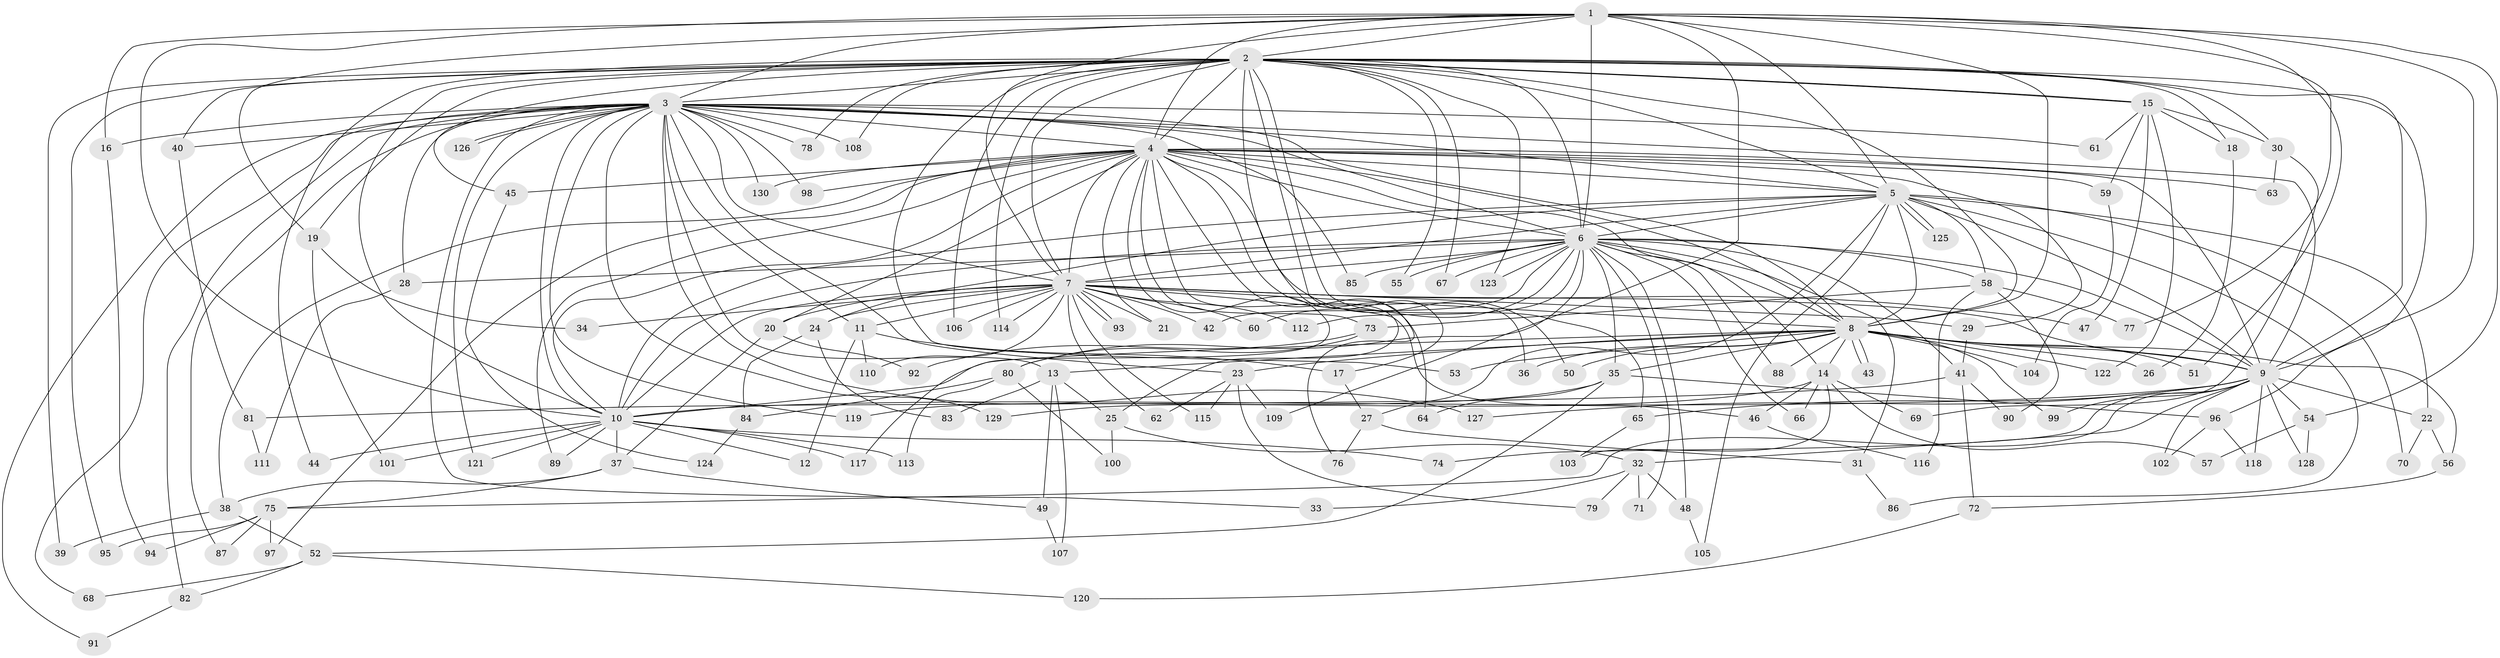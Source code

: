 // coarse degree distribution, {33: 0.01, 30: 0.01, 24: 0.01, 15: 0.01, 25: 0.02, 23: 0.01, 19: 0.01, 16: 0.01, 4: 0.06, 2: 0.59, 6: 0.04, 8: 0.02, 7: 0.02, 3: 0.12, 5: 0.05, 9: 0.01}
// Generated by graph-tools (version 1.1) at 2025/23/03/03/25 07:23:41]
// undirected, 130 vertices, 285 edges
graph export_dot {
graph [start="1"]
  node [color=gray90,style=filled];
  1;
  2;
  3;
  4;
  5;
  6;
  7;
  8;
  9;
  10;
  11;
  12;
  13;
  14;
  15;
  16;
  17;
  18;
  19;
  20;
  21;
  22;
  23;
  24;
  25;
  26;
  27;
  28;
  29;
  30;
  31;
  32;
  33;
  34;
  35;
  36;
  37;
  38;
  39;
  40;
  41;
  42;
  43;
  44;
  45;
  46;
  47;
  48;
  49;
  50;
  51;
  52;
  53;
  54;
  55;
  56;
  57;
  58;
  59;
  60;
  61;
  62;
  63;
  64;
  65;
  66;
  67;
  68;
  69;
  70;
  71;
  72;
  73;
  74;
  75;
  76;
  77;
  78;
  79;
  80;
  81;
  82;
  83;
  84;
  85;
  86;
  87;
  88;
  89;
  90;
  91;
  92;
  93;
  94;
  95;
  96;
  97;
  98;
  99;
  100;
  101;
  102;
  103;
  104;
  105;
  106;
  107;
  108;
  109;
  110;
  111;
  112;
  113;
  114;
  115;
  116;
  117;
  118;
  119;
  120;
  121;
  122;
  123;
  124;
  125;
  126;
  127;
  128;
  129;
  130;
  1 -- 2;
  1 -- 3;
  1 -- 4;
  1 -- 5;
  1 -- 6;
  1 -- 7;
  1 -- 8;
  1 -- 9;
  1 -- 10;
  1 -- 16;
  1 -- 19;
  1 -- 51;
  1 -- 54;
  1 -- 77;
  1 -- 109;
  2 -- 3;
  2 -- 4;
  2 -- 5;
  2 -- 6;
  2 -- 7;
  2 -- 8;
  2 -- 9;
  2 -- 10;
  2 -- 15;
  2 -- 15;
  2 -- 17;
  2 -- 18;
  2 -- 19;
  2 -- 30;
  2 -- 39;
  2 -- 40;
  2 -- 44;
  2 -- 45;
  2 -- 53;
  2 -- 55;
  2 -- 65;
  2 -- 67;
  2 -- 76;
  2 -- 78;
  2 -- 95;
  2 -- 96;
  2 -- 106;
  2 -- 108;
  2 -- 114;
  2 -- 123;
  3 -- 4;
  3 -- 5;
  3 -- 6;
  3 -- 7;
  3 -- 8;
  3 -- 9;
  3 -- 10;
  3 -- 11;
  3 -- 13;
  3 -- 16;
  3 -- 23;
  3 -- 28;
  3 -- 33;
  3 -- 40;
  3 -- 61;
  3 -- 68;
  3 -- 78;
  3 -- 82;
  3 -- 85;
  3 -- 87;
  3 -- 91;
  3 -- 98;
  3 -- 108;
  3 -- 119;
  3 -- 121;
  3 -- 126;
  3 -- 126;
  3 -- 127;
  3 -- 129;
  3 -- 130;
  4 -- 5;
  4 -- 6;
  4 -- 7;
  4 -- 8;
  4 -- 9;
  4 -- 10;
  4 -- 14;
  4 -- 20;
  4 -- 21;
  4 -- 25;
  4 -- 29;
  4 -- 36;
  4 -- 38;
  4 -- 45;
  4 -- 50;
  4 -- 59;
  4 -- 63;
  4 -- 64;
  4 -- 73;
  4 -- 89;
  4 -- 97;
  4 -- 98;
  4 -- 117;
  4 -- 130;
  5 -- 6;
  5 -- 7;
  5 -- 8;
  5 -- 9;
  5 -- 10;
  5 -- 22;
  5 -- 24;
  5 -- 27;
  5 -- 58;
  5 -- 70;
  5 -- 86;
  5 -- 105;
  5 -- 125;
  5 -- 125;
  6 -- 7;
  6 -- 8;
  6 -- 9;
  6 -- 10;
  6 -- 28;
  6 -- 31;
  6 -- 35;
  6 -- 41;
  6 -- 42;
  6 -- 48;
  6 -- 55;
  6 -- 58;
  6 -- 60;
  6 -- 66;
  6 -- 67;
  6 -- 71;
  6 -- 80;
  6 -- 85;
  6 -- 88;
  6 -- 112;
  6 -- 123;
  7 -- 8;
  7 -- 9;
  7 -- 10;
  7 -- 11;
  7 -- 20;
  7 -- 21;
  7 -- 24;
  7 -- 29;
  7 -- 34;
  7 -- 42;
  7 -- 46;
  7 -- 47;
  7 -- 60;
  7 -- 62;
  7 -- 93;
  7 -- 93;
  7 -- 106;
  7 -- 110;
  7 -- 112;
  7 -- 114;
  7 -- 115;
  8 -- 9;
  8 -- 10;
  8 -- 13;
  8 -- 14;
  8 -- 23;
  8 -- 26;
  8 -- 35;
  8 -- 36;
  8 -- 43;
  8 -- 43;
  8 -- 50;
  8 -- 51;
  8 -- 53;
  8 -- 56;
  8 -- 88;
  8 -- 99;
  8 -- 104;
  8 -- 122;
  9 -- 10;
  9 -- 22;
  9 -- 32;
  9 -- 54;
  9 -- 65;
  9 -- 74;
  9 -- 75;
  9 -- 99;
  9 -- 102;
  9 -- 118;
  9 -- 127;
  9 -- 128;
  10 -- 12;
  10 -- 37;
  10 -- 44;
  10 -- 74;
  10 -- 89;
  10 -- 101;
  10 -- 113;
  10 -- 117;
  10 -- 121;
  11 -- 12;
  11 -- 17;
  11 -- 110;
  13 -- 25;
  13 -- 49;
  13 -- 83;
  13 -- 107;
  14 -- 46;
  14 -- 57;
  14 -- 66;
  14 -- 69;
  14 -- 103;
  14 -- 129;
  15 -- 18;
  15 -- 30;
  15 -- 47;
  15 -- 59;
  15 -- 61;
  15 -- 122;
  16 -- 94;
  17 -- 27;
  18 -- 26;
  19 -- 34;
  19 -- 101;
  20 -- 37;
  20 -- 92;
  22 -- 56;
  22 -- 70;
  23 -- 62;
  23 -- 79;
  23 -- 109;
  23 -- 115;
  24 -- 83;
  24 -- 84;
  25 -- 32;
  25 -- 100;
  27 -- 31;
  27 -- 76;
  28 -- 111;
  29 -- 41;
  30 -- 63;
  30 -- 69;
  31 -- 86;
  32 -- 33;
  32 -- 48;
  32 -- 71;
  32 -- 79;
  35 -- 52;
  35 -- 64;
  35 -- 96;
  35 -- 119;
  37 -- 38;
  37 -- 49;
  37 -- 75;
  38 -- 39;
  38 -- 52;
  40 -- 81;
  41 -- 72;
  41 -- 81;
  41 -- 90;
  45 -- 124;
  46 -- 116;
  48 -- 105;
  49 -- 107;
  52 -- 68;
  52 -- 82;
  52 -- 120;
  54 -- 57;
  54 -- 128;
  56 -- 72;
  58 -- 73;
  58 -- 77;
  58 -- 90;
  58 -- 116;
  59 -- 104;
  65 -- 103;
  72 -- 120;
  73 -- 80;
  73 -- 92;
  75 -- 87;
  75 -- 94;
  75 -- 95;
  75 -- 97;
  80 -- 84;
  80 -- 100;
  80 -- 113;
  81 -- 111;
  82 -- 91;
  84 -- 124;
  96 -- 102;
  96 -- 118;
}
